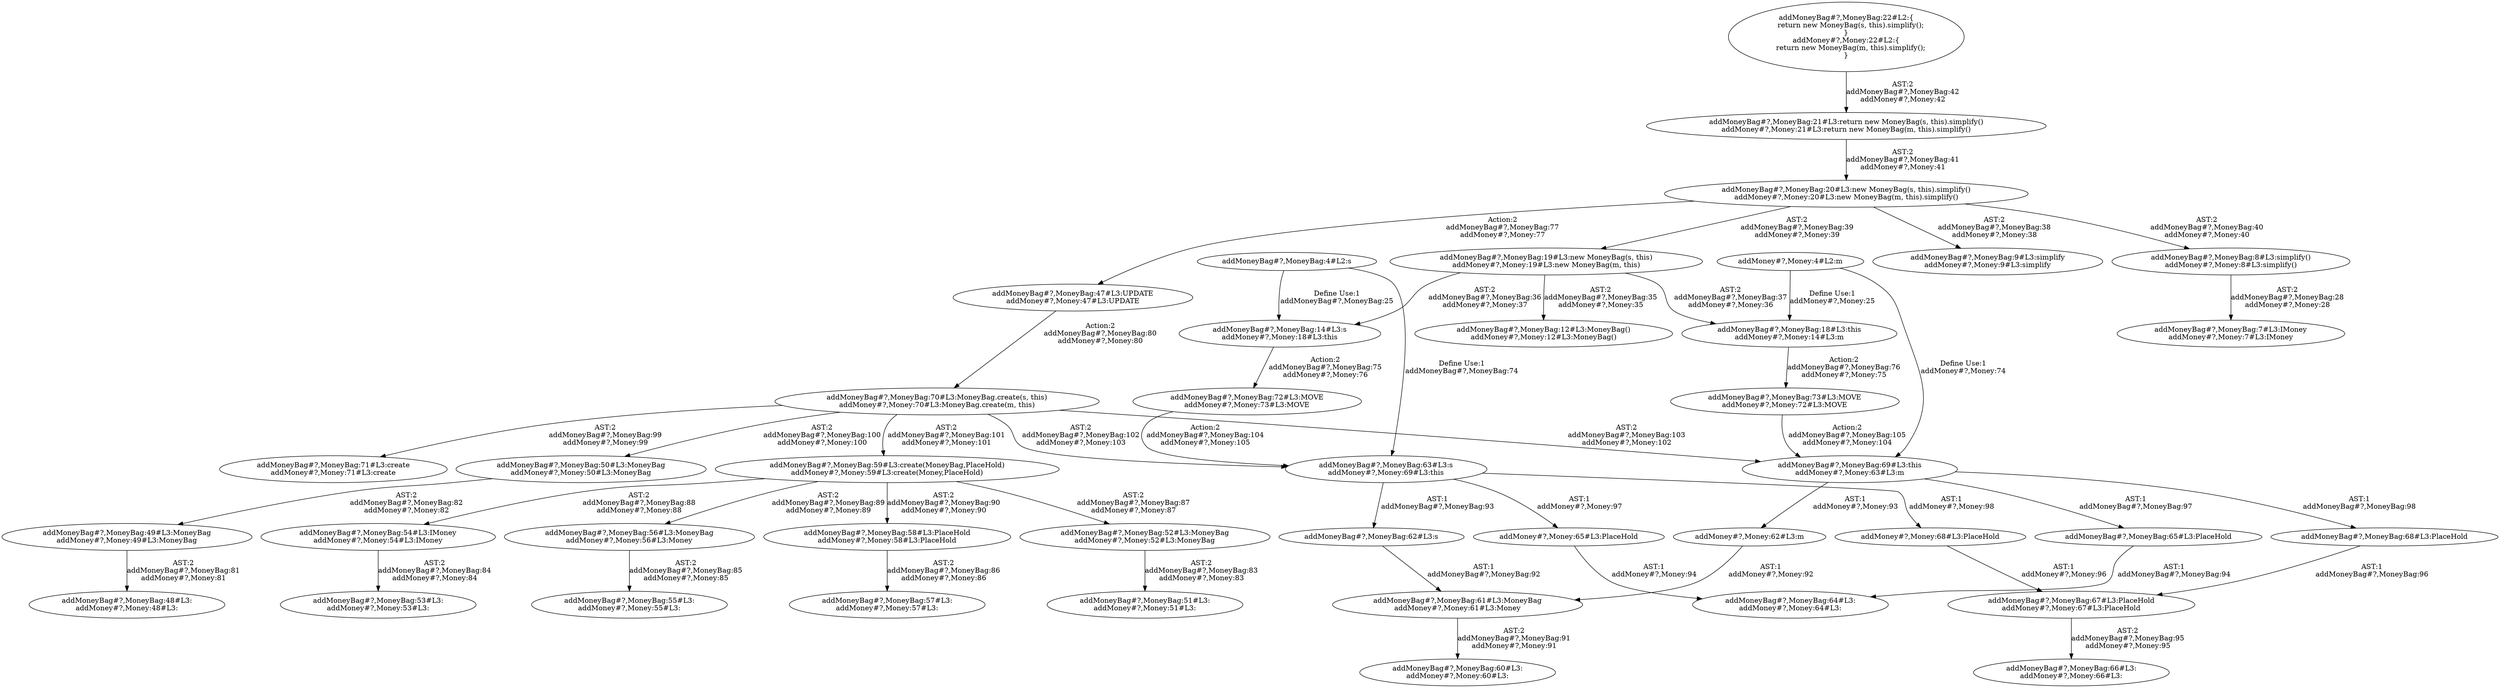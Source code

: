 digraph "Pattern" {
0 [label="addMoneyBag#?,MoneyBag:47#L3:UPDATE
addMoney#?,Money:47#L3:UPDATE" shape=ellipse]
1 [label="addMoneyBag#?,MoneyBag:20#L3:new MoneyBag(s, this).simplify()
addMoney#?,Money:20#L3:new MoneyBag(m, this).simplify()" shape=ellipse]
2 [label="addMoneyBag#?,MoneyBag:21#L3:return new MoneyBag(s, this).simplify()
addMoney#?,Money:21#L3:return new MoneyBag(m, this).simplify()" shape=ellipse]
3 [label="addMoneyBag#?,MoneyBag:22#L2:\{
    return new MoneyBag(s, this).simplify();
\}
addMoney#?,Money:22#L2:\{
    return new MoneyBag(m, this).simplify();
\}" shape=ellipse]
4 [label="addMoneyBag#?,MoneyBag:9#L3:simplify
addMoney#?,Money:9#L3:simplify" shape=ellipse]
5 [label="addMoneyBag#?,MoneyBag:19#L3:new MoneyBag(s, this)
addMoney#?,Money:19#L3:new MoneyBag(m, this)" shape=ellipse]
6 [label="addMoneyBag#?,MoneyBag:12#L3:MoneyBag()
addMoney#?,Money:12#L3:MoneyBag()" shape=ellipse]
7 [label="addMoneyBag#?,MoneyBag:14#L3:s
addMoney#?,Money:18#L3:this" shape=ellipse]
8 [label="addMoneyBag#?,MoneyBag:18#L3:this
addMoney#?,Money:14#L3:m" shape=ellipse]
9 [label="addMoneyBag#?,MoneyBag:8#L3:simplify()
addMoney#?,Money:8#L3:simplify()" shape=ellipse]
10 [label="addMoneyBag#?,MoneyBag:7#L3:IMoney
addMoney#?,Money:7#L3:IMoney" shape=ellipse]
11 [label="addMoneyBag#?,MoneyBag:70#L3:MoneyBag.create(s, this)
addMoney#?,Money:70#L3:MoneyBag.create(m, this)" shape=ellipse]
12 [label="addMoneyBag#?,MoneyBag:71#L3:create
addMoney#?,Money:71#L3:create" shape=ellipse]
13 [label="addMoneyBag#?,MoneyBag:50#L3:MoneyBag
addMoney#?,Money:50#L3:MoneyBag" shape=ellipse]
14 [label="addMoneyBag#?,MoneyBag:49#L3:MoneyBag
addMoney#?,Money:49#L3:MoneyBag" shape=ellipse]
15 [label="addMoneyBag#?,MoneyBag:48#L3:
addMoney#?,Money:48#L3:" shape=ellipse]
16 [label="addMoneyBag#?,MoneyBag:59#L3:create(MoneyBag,PlaceHold)
addMoney#?,Money:59#L3:create(Money,PlaceHold)" shape=ellipse]
17 [label="addMoneyBag#?,MoneyBag:52#L3:MoneyBag
addMoney#?,Money:52#L3:MoneyBag" shape=ellipse]
18 [label="addMoneyBag#?,MoneyBag:51#L3:
addMoney#?,Money:51#L3:" shape=ellipse]
19 [label="addMoneyBag#?,MoneyBag:54#L3:IMoney
addMoney#?,Money:54#L3:IMoney" shape=ellipse]
20 [label="addMoneyBag#?,MoneyBag:53#L3:
addMoney#?,Money:53#L3:" shape=ellipse]
21 [label="addMoneyBag#?,MoneyBag:56#L3:MoneyBag
addMoney#?,Money:56#L3:Money" shape=ellipse]
22 [label="addMoneyBag#?,MoneyBag:55#L3:
addMoney#?,Money:55#L3:" shape=ellipse]
23 [label="addMoneyBag#?,MoneyBag:58#L3:PlaceHold
addMoney#?,Money:58#L3:PlaceHold" shape=ellipse]
24 [label="addMoneyBag#?,MoneyBag:57#L3:
addMoney#?,Money:57#L3:" shape=ellipse]
25 [label="addMoneyBag#?,MoneyBag:63#L3:s
addMoney#?,Money:69#L3:this" shape=ellipse]
26 [label="addMoneyBag#?,MoneyBag:4#L2:s" shape=ellipse]
27 [label="addMoneyBag#?,MoneyBag:72#L3:MOVE
addMoney#?,Money:73#L3:MOVE" shape=ellipse]
28 [label="addMoneyBag#?,MoneyBag:62#L3:s" shape=ellipse]
29 [label="addMoneyBag#?,MoneyBag:61#L3:MoneyBag
addMoney#?,Money:61#L3:Money" shape=ellipse]
30 [label="addMoneyBag#?,MoneyBag:60#L3:
addMoney#?,Money:60#L3:" shape=ellipse]
31 [label="addMoneyBag#?,MoneyBag:69#L3:this
addMoney#?,Money:63#L3:m" shape=ellipse]
32 [label="addMoneyBag#?,MoneyBag:73#L3:MOVE
addMoney#?,Money:72#L3:MOVE" shape=ellipse]
33 [label="addMoneyBag#?,MoneyBag:65#L3:PlaceHold" shape=ellipse]
34 [label="addMoneyBag#?,MoneyBag:64#L3:
addMoney#?,Money:64#L3:" shape=ellipse]
35 [label="addMoneyBag#?,MoneyBag:68#L3:PlaceHold" shape=ellipse]
36 [label="addMoneyBag#?,MoneyBag:67#L3:PlaceHold
addMoney#?,Money:67#L3:PlaceHold" shape=ellipse]
37 [label="addMoneyBag#?,MoneyBag:66#L3:
addMoney#?,Money:66#L3:" shape=ellipse]
38 [label="addMoney#?,Money:68#L3:PlaceHold" shape=ellipse]
39 [label="addMoney#?,Money:65#L3:PlaceHold" shape=ellipse]
40 [label="addMoney#?,Money:62#L3:m" shape=ellipse]
41 [label="addMoney#?,Money:4#L2:m" shape=ellipse]
0 -> 11 [label="Action:2
addMoneyBag#?,MoneyBag:80
addMoney#?,Money:80"];
1 -> 0 [label="Action:2
addMoneyBag#?,MoneyBag:77
addMoney#?,Money:77"];
1 -> 4 [label="AST:2
addMoneyBag#?,MoneyBag:38
addMoney#?,Money:38"];
1 -> 5 [label="AST:2
addMoneyBag#?,MoneyBag:39
addMoney#?,Money:39"];
1 -> 9 [label="AST:2
addMoneyBag#?,MoneyBag:40
addMoney#?,Money:40"];
2 -> 1 [label="AST:2
addMoneyBag#?,MoneyBag:41
addMoney#?,Money:41"];
3 -> 2 [label="AST:2
addMoneyBag#?,MoneyBag:42
addMoney#?,Money:42"];
5 -> 6 [label="AST:2
addMoneyBag#?,MoneyBag:35
addMoney#?,Money:35"];
5 -> 7 [label="AST:2
addMoneyBag#?,MoneyBag:36
addMoney#?,Money:37"];
5 -> 8 [label="AST:2
addMoneyBag#?,MoneyBag:37
addMoney#?,Money:36"];
7 -> 27 [label="Action:2
addMoneyBag#?,MoneyBag:75
addMoney#?,Money:76"];
8 -> 32 [label="Action:2
addMoneyBag#?,MoneyBag:76
addMoney#?,Money:75"];
9 -> 10 [label="AST:2
addMoneyBag#?,MoneyBag:28
addMoney#?,Money:28"];
11 -> 12 [label="AST:2
addMoneyBag#?,MoneyBag:99
addMoney#?,Money:99"];
11 -> 13 [label="AST:2
addMoneyBag#?,MoneyBag:100
addMoney#?,Money:100"];
11 -> 16 [label="AST:2
addMoneyBag#?,MoneyBag:101
addMoney#?,Money:101"];
11 -> 25 [label="AST:2
addMoneyBag#?,MoneyBag:102
addMoney#?,Money:103"];
11 -> 31 [label="AST:2
addMoneyBag#?,MoneyBag:103
addMoney#?,Money:102"];
13 -> 14 [label="AST:2
addMoneyBag#?,MoneyBag:82
addMoney#?,Money:82"];
14 -> 15 [label="AST:2
addMoneyBag#?,MoneyBag:81
addMoney#?,Money:81"];
16 -> 17 [label="AST:2
addMoneyBag#?,MoneyBag:87
addMoney#?,Money:87"];
16 -> 19 [label="AST:2
addMoneyBag#?,MoneyBag:88
addMoney#?,Money:88"];
16 -> 21 [label="AST:2
addMoneyBag#?,MoneyBag:89
addMoney#?,Money:89"];
16 -> 23 [label="AST:2
addMoneyBag#?,MoneyBag:90
addMoney#?,Money:90"];
17 -> 18 [label="AST:2
addMoneyBag#?,MoneyBag:83
addMoney#?,Money:83"];
19 -> 20 [label="AST:2
addMoneyBag#?,MoneyBag:84
addMoney#?,Money:84"];
21 -> 22 [label="AST:2
addMoneyBag#?,MoneyBag:85
addMoney#?,Money:85"];
23 -> 24 [label="AST:2
addMoneyBag#?,MoneyBag:86
addMoney#?,Money:86"];
25 -> 28 [label="AST:1
addMoneyBag#?,MoneyBag:93"];
25 -> 38 [label="AST:1
addMoney#?,Money:98"];
25 -> 39 [label="AST:1
addMoney#?,Money:97"];
26 -> 7 [label="Define Use:1
addMoneyBag#?,MoneyBag:25"];
26 -> 25 [label="Define Use:1
addMoneyBag#?,MoneyBag:74"];
27 -> 25 [label="Action:2
addMoneyBag#?,MoneyBag:104
addMoney#?,Money:105"];
28 -> 29 [label="AST:1
addMoneyBag#?,MoneyBag:92"];
29 -> 30 [label="AST:2
addMoneyBag#?,MoneyBag:91
addMoney#?,Money:91"];
31 -> 33 [label="AST:1
addMoneyBag#?,MoneyBag:97"];
31 -> 35 [label="AST:1
addMoneyBag#?,MoneyBag:98"];
31 -> 40 [label="AST:1
addMoney#?,Money:93"];
32 -> 31 [label="Action:2
addMoneyBag#?,MoneyBag:105
addMoney#?,Money:104"];
33 -> 34 [label="AST:1
addMoneyBag#?,MoneyBag:94"];
35 -> 36 [label="AST:1
addMoneyBag#?,MoneyBag:96"];
36 -> 37 [label="AST:2
addMoneyBag#?,MoneyBag:95
addMoney#?,Money:95"];
38 -> 36 [label="AST:1
addMoney#?,Money:96"];
39 -> 34 [label="AST:1
addMoney#?,Money:94"];
40 -> 29 [label="AST:1
addMoney#?,Money:92"];
41 -> 8 [label="Define Use:1
addMoney#?,Money:25"];
41 -> 31 [label="Define Use:1
addMoney#?,Money:74"];
}